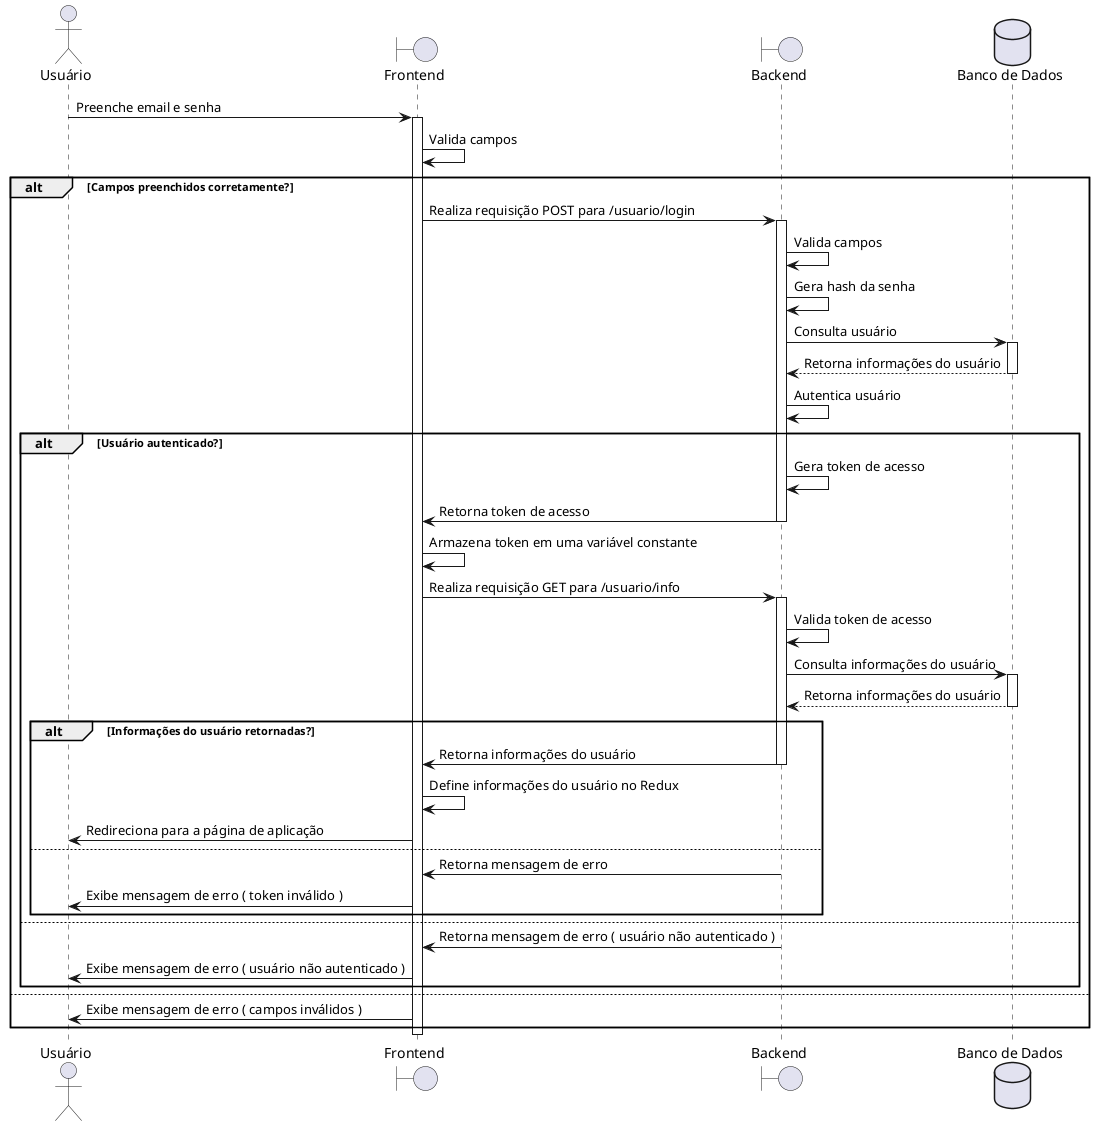 @startuml

actor Usuário
Boundary Frontend
Boundary Backend
Database "Banco de Dados" as DB

Usuário -> Frontend : Preenche email e senha
activate Frontend
Frontend -> Frontend : Valida campos
alt Campos preenchidos corretamente?
    Frontend -> Backend : Realiza requisição POST para /usuario/login
    activate Backend
    Backend -> Backend : Valida campos
    Backend -> Backend : Gera hash da senha
    Backend -> DB : Consulta usuário
    activate DB
    DB --> Backend : Retorna informações do usuário
    deactivate DB
    Backend -> Backend : Autentica usuário
    alt Usuário autenticado?
        Backend -> Backend : Gera token de acesso
        Backend -> Frontend : Retorna token de acesso
        deactivate Backend
        Frontend -> Frontend : Armazena token em uma variável constante
        Frontend -> Backend : Realiza requisição GET para /usuario/info
        activate Backend
        Backend -> Backend : Valida token de acesso
        Backend -> DB : Consulta informações do usuário
        activate DB
        DB --> Backend : Retorna informações do usuário
        deactivate DB
        alt Informações do usuário retornadas?
            Backend -> Frontend : Retorna informações do usuário
            deactivate Backend
            Frontend -> Frontend : Define informações do usuário no Redux
            Frontend -> Usuário : Redireciona para a página de aplicação
        else
            Backend -> Frontend : Retorna mensagem de erro
            deactivate Backend
            Frontend -> Usuário : Exibe mensagem de erro ( token inválido )
        end
    else
        Backend -> Frontend : Retorna mensagem de erro ( usuário não autenticado )
        deactivate Backend
        Frontend -> Usuário : Exibe mensagem de erro ( usuário não autenticado )
    end
else
    Frontend -> Usuário : Exibe mensagem de erro ( campos inválidos )
end
deactivate Frontend
@enduml